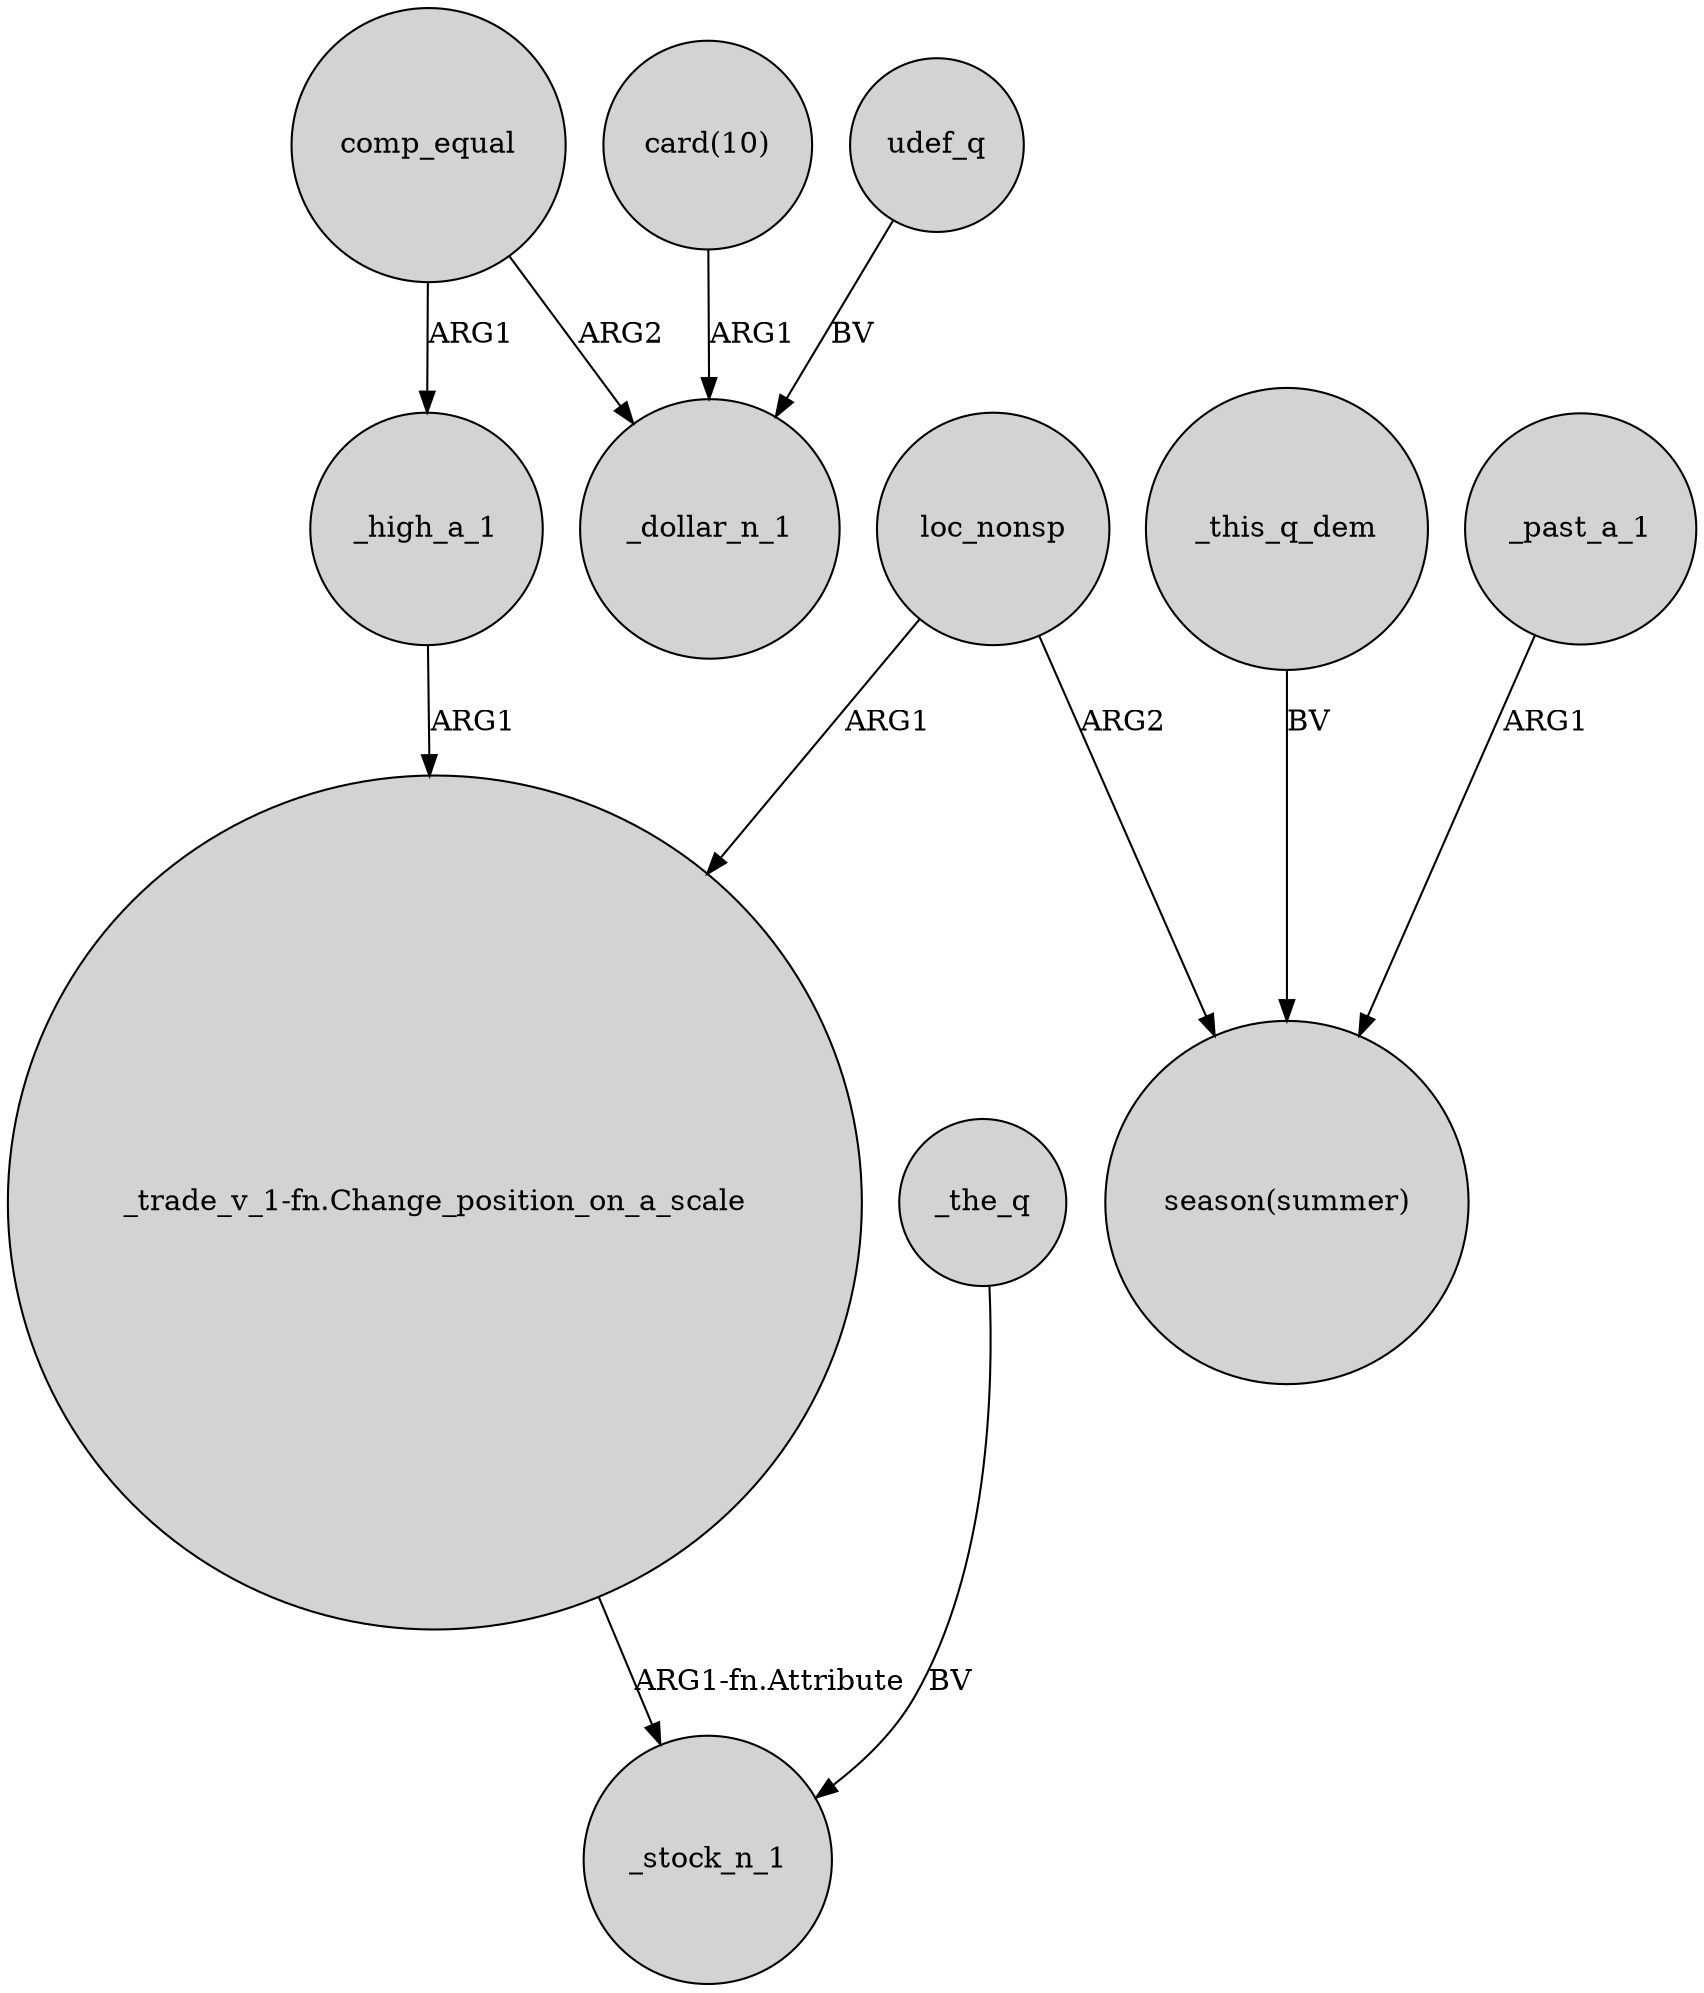 digraph {
	node [shape=circle style=filled]
	comp_equal -> _dollar_n_1 [label=ARG2]
	loc_nonsp -> "season(summer)" [label=ARG2]
	"card(10)" -> _dollar_n_1 [label=ARG1]
	_this_q_dem -> "season(summer)" [label=BV]
	udef_q -> _dollar_n_1 [label=BV]
	"_trade_v_1-fn.Change_position_on_a_scale" -> _stock_n_1 [label="ARG1-fn.Attribute"]
	loc_nonsp -> "_trade_v_1-fn.Change_position_on_a_scale" [label=ARG1]
	comp_equal -> _high_a_1 [label=ARG1]
	_high_a_1 -> "_trade_v_1-fn.Change_position_on_a_scale" [label=ARG1]
	_past_a_1 -> "season(summer)" [label=ARG1]
	_the_q -> _stock_n_1 [label=BV]
}
